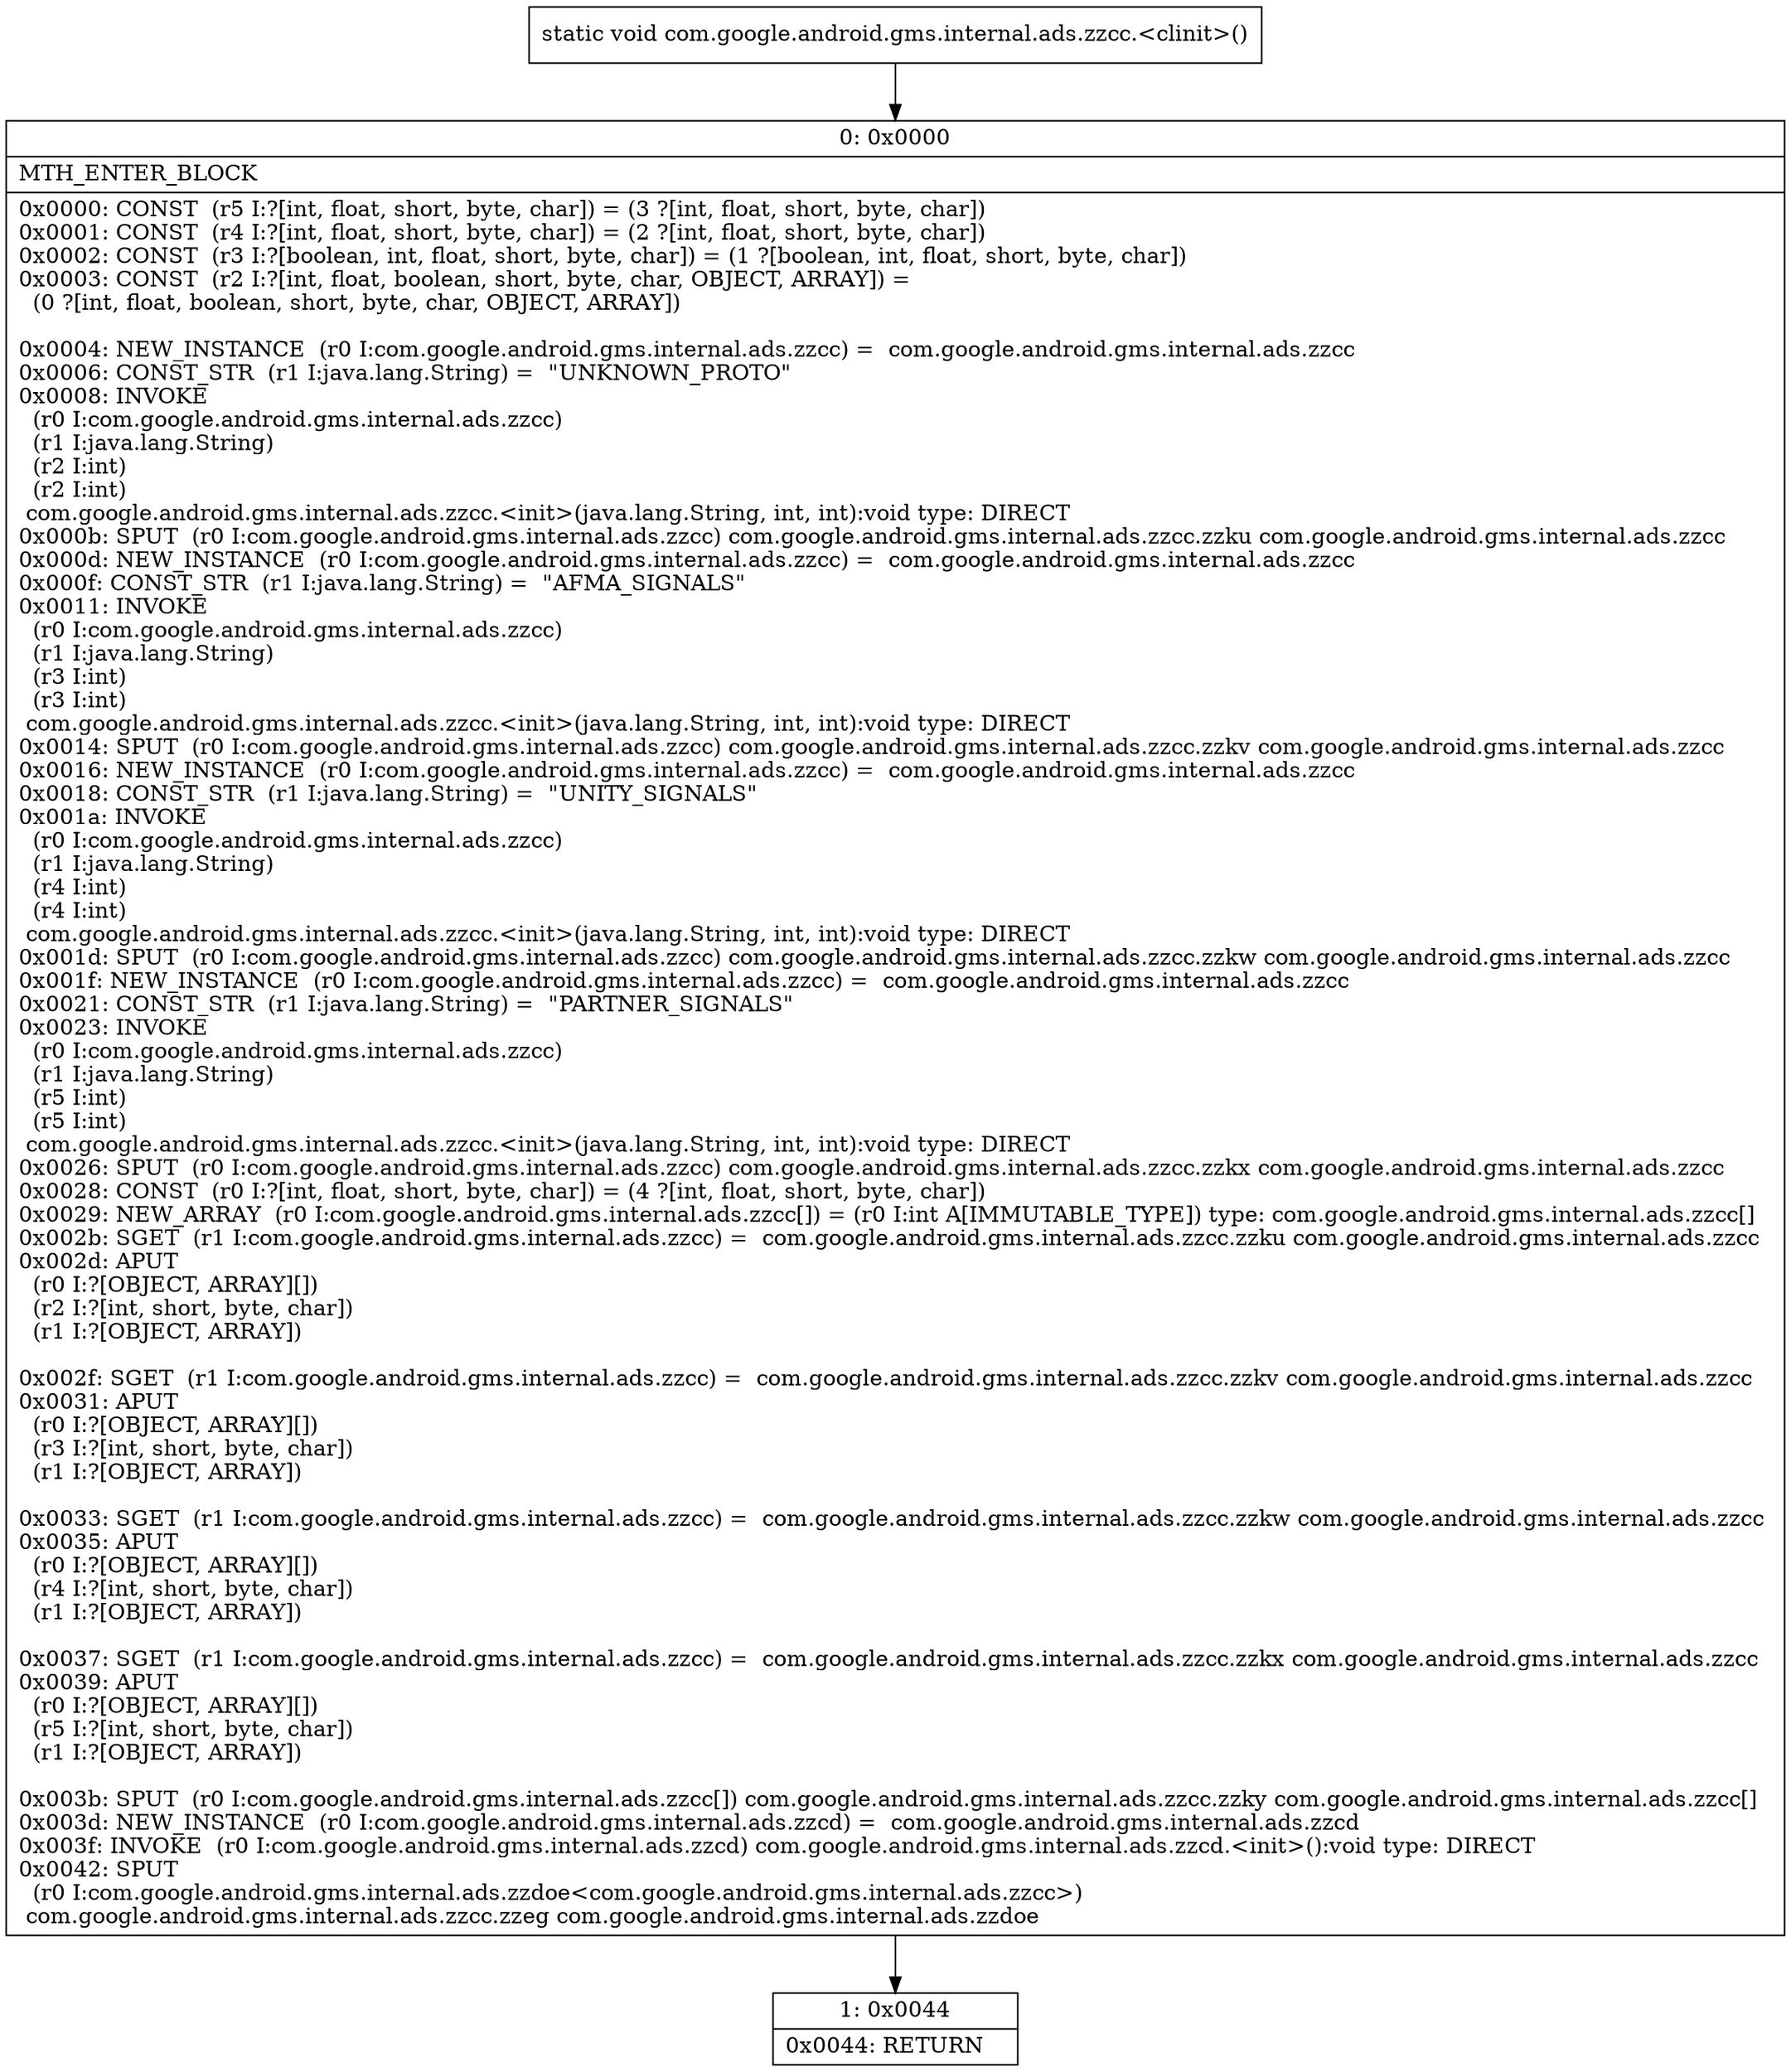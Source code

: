 digraph "CFG forcom.google.android.gms.internal.ads.zzcc.\<clinit\>()V" {
Node_0 [shape=record,label="{0\:\ 0x0000|MTH_ENTER_BLOCK\l|0x0000: CONST  (r5 I:?[int, float, short, byte, char]) = (3 ?[int, float, short, byte, char]) \l0x0001: CONST  (r4 I:?[int, float, short, byte, char]) = (2 ?[int, float, short, byte, char]) \l0x0002: CONST  (r3 I:?[boolean, int, float, short, byte, char]) = (1 ?[boolean, int, float, short, byte, char]) \l0x0003: CONST  (r2 I:?[int, float, boolean, short, byte, char, OBJECT, ARRAY]) = \l  (0 ?[int, float, boolean, short, byte, char, OBJECT, ARRAY])\l \l0x0004: NEW_INSTANCE  (r0 I:com.google.android.gms.internal.ads.zzcc) =  com.google.android.gms.internal.ads.zzcc \l0x0006: CONST_STR  (r1 I:java.lang.String) =  \"UNKNOWN_PROTO\" \l0x0008: INVOKE  \l  (r0 I:com.google.android.gms.internal.ads.zzcc)\l  (r1 I:java.lang.String)\l  (r2 I:int)\l  (r2 I:int)\l com.google.android.gms.internal.ads.zzcc.\<init\>(java.lang.String, int, int):void type: DIRECT \l0x000b: SPUT  (r0 I:com.google.android.gms.internal.ads.zzcc) com.google.android.gms.internal.ads.zzcc.zzku com.google.android.gms.internal.ads.zzcc \l0x000d: NEW_INSTANCE  (r0 I:com.google.android.gms.internal.ads.zzcc) =  com.google.android.gms.internal.ads.zzcc \l0x000f: CONST_STR  (r1 I:java.lang.String) =  \"AFMA_SIGNALS\" \l0x0011: INVOKE  \l  (r0 I:com.google.android.gms.internal.ads.zzcc)\l  (r1 I:java.lang.String)\l  (r3 I:int)\l  (r3 I:int)\l com.google.android.gms.internal.ads.zzcc.\<init\>(java.lang.String, int, int):void type: DIRECT \l0x0014: SPUT  (r0 I:com.google.android.gms.internal.ads.zzcc) com.google.android.gms.internal.ads.zzcc.zzkv com.google.android.gms.internal.ads.zzcc \l0x0016: NEW_INSTANCE  (r0 I:com.google.android.gms.internal.ads.zzcc) =  com.google.android.gms.internal.ads.zzcc \l0x0018: CONST_STR  (r1 I:java.lang.String) =  \"UNITY_SIGNALS\" \l0x001a: INVOKE  \l  (r0 I:com.google.android.gms.internal.ads.zzcc)\l  (r1 I:java.lang.String)\l  (r4 I:int)\l  (r4 I:int)\l com.google.android.gms.internal.ads.zzcc.\<init\>(java.lang.String, int, int):void type: DIRECT \l0x001d: SPUT  (r0 I:com.google.android.gms.internal.ads.zzcc) com.google.android.gms.internal.ads.zzcc.zzkw com.google.android.gms.internal.ads.zzcc \l0x001f: NEW_INSTANCE  (r0 I:com.google.android.gms.internal.ads.zzcc) =  com.google.android.gms.internal.ads.zzcc \l0x0021: CONST_STR  (r1 I:java.lang.String) =  \"PARTNER_SIGNALS\" \l0x0023: INVOKE  \l  (r0 I:com.google.android.gms.internal.ads.zzcc)\l  (r1 I:java.lang.String)\l  (r5 I:int)\l  (r5 I:int)\l com.google.android.gms.internal.ads.zzcc.\<init\>(java.lang.String, int, int):void type: DIRECT \l0x0026: SPUT  (r0 I:com.google.android.gms.internal.ads.zzcc) com.google.android.gms.internal.ads.zzcc.zzkx com.google.android.gms.internal.ads.zzcc \l0x0028: CONST  (r0 I:?[int, float, short, byte, char]) = (4 ?[int, float, short, byte, char]) \l0x0029: NEW_ARRAY  (r0 I:com.google.android.gms.internal.ads.zzcc[]) = (r0 I:int A[IMMUTABLE_TYPE]) type: com.google.android.gms.internal.ads.zzcc[] \l0x002b: SGET  (r1 I:com.google.android.gms.internal.ads.zzcc) =  com.google.android.gms.internal.ads.zzcc.zzku com.google.android.gms.internal.ads.zzcc \l0x002d: APUT  \l  (r0 I:?[OBJECT, ARRAY][])\l  (r2 I:?[int, short, byte, char])\l  (r1 I:?[OBJECT, ARRAY])\l \l0x002f: SGET  (r1 I:com.google.android.gms.internal.ads.zzcc) =  com.google.android.gms.internal.ads.zzcc.zzkv com.google.android.gms.internal.ads.zzcc \l0x0031: APUT  \l  (r0 I:?[OBJECT, ARRAY][])\l  (r3 I:?[int, short, byte, char])\l  (r1 I:?[OBJECT, ARRAY])\l \l0x0033: SGET  (r1 I:com.google.android.gms.internal.ads.zzcc) =  com.google.android.gms.internal.ads.zzcc.zzkw com.google.android.gms.internal.ads.zzcc \l0x0035: APUT  \l  (r0 I:?[OBJECT, ARRAY][])\l  (r4 I:?[int, short, byte, char])\l  (r1 I:?[OBJECT, ARRAY])\l \l0x0037: SGET  (r1 I:com.google.android.gms.internal.ads.zzcc) =  com.google.android.gms.internal.ads.zzcc.zzkx com.google.android.gms.internal.ads.zzcc \l0x0039: APUT  \l  (r0 I:?[OBJECT, ARRAY][])\l  (r5 I:?[int, short, byte, char])\l  (r1 I:?[OBJECT, ARRAY])\l \l0x003b: SPUT  (r0 I:com.google.android.gms.internal.ads.zzcc[]) com.google.android.gms.internal.ads.zzcc.zzky com.google.android.gms.internal.ads.zzcc[] \l0x003d: NEW_INSTANCE  (r0 I:com.google.android.gms.internal.ads.zzcd) =  com.google.android.gms.internal.ads.zzcd \l0x003f: INVOKE  (r0 I:com.google.android.gms.internal.ads.zzcd) com.google.android.gms.internal.ads.zzcd.\<init\>():void type: DIRECT \l0x0042: SPUT  \l  (r0 I:com.google.android.gms.internal.ads.zzdoe\<com.google.android.gms.internal.ads.zzcc\>)\l com.google.android.gms.internal.ads.zzcc.zzeg com.google.android.gms.internal.ads.zzdoe \l}"];
Node_1 [shape=record,label="{1\:\ 0x0044|0x0044: RETURN   \l}"];
MethodNode[shape=record,label="{static void com.google.android.gms.internal.ads.zzcc.\<clinit\>() }"];
MethodNode -> Node_0;
Node_0 -> Node_1;
}

